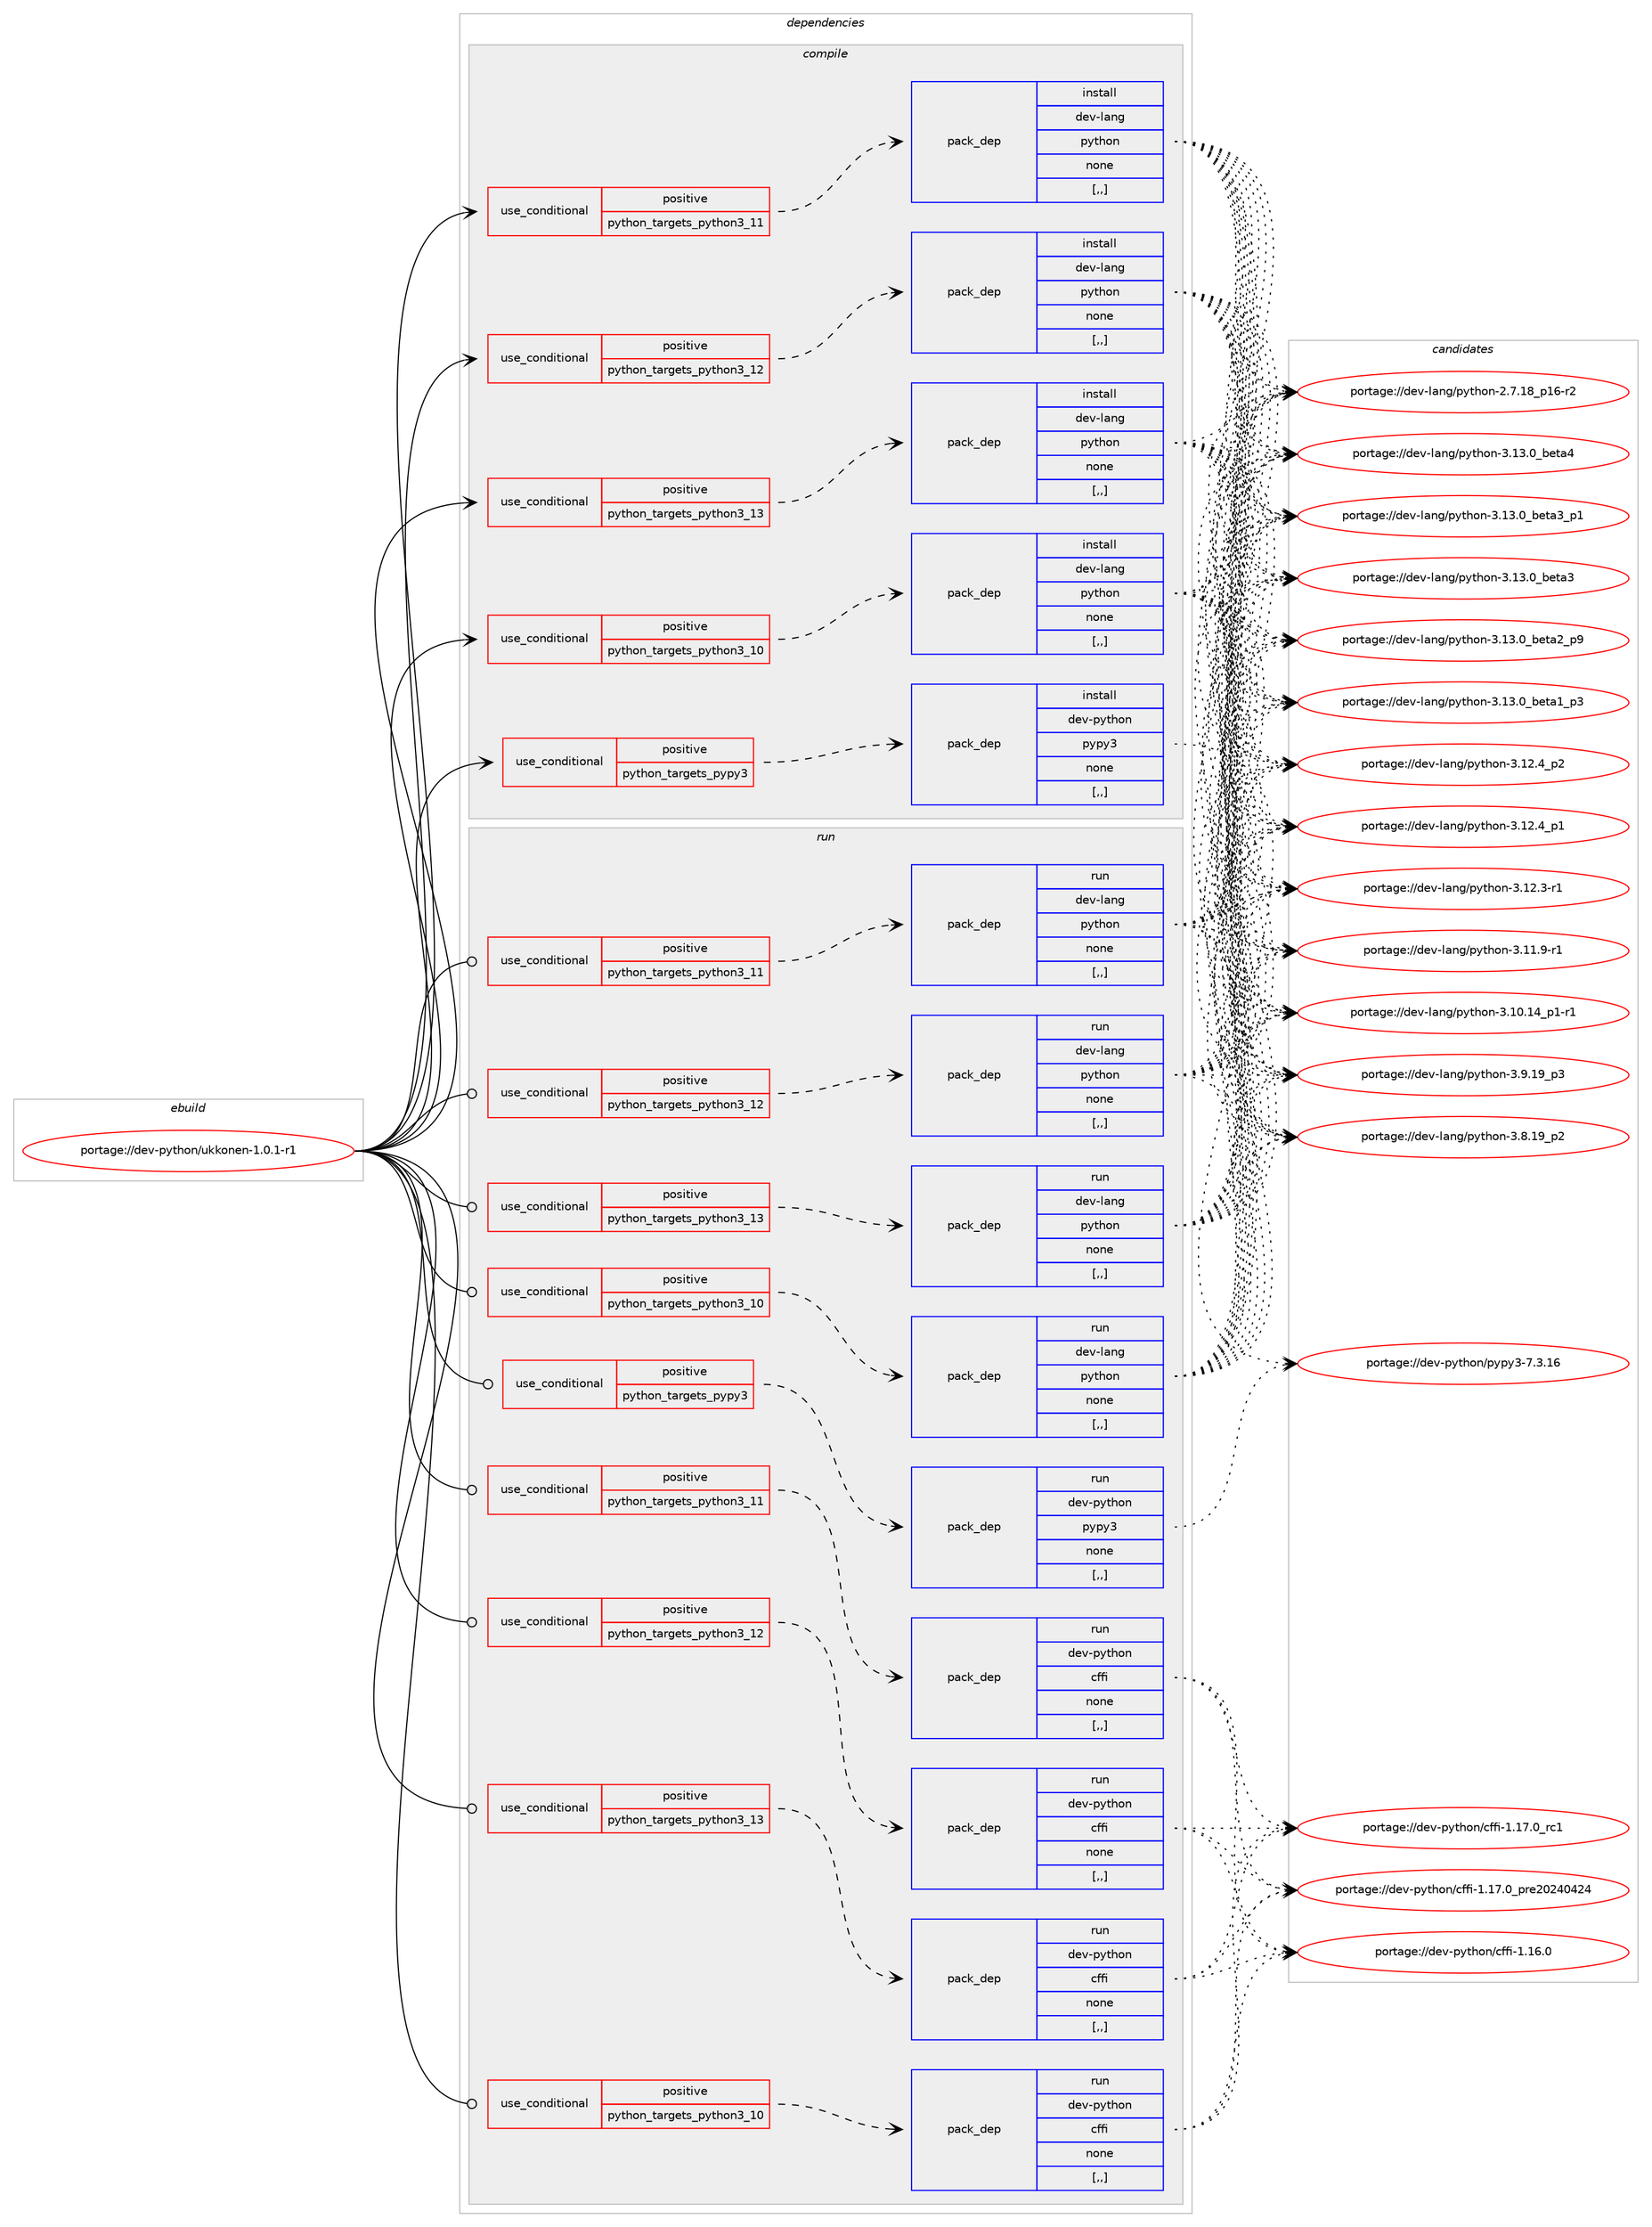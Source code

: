 digraph prolog {

# *************
# Graph options
# *************

newrank=true;
concentrate=true;
compound=true;
graph [rankdir=LR,fontname=Helvetica,fontsize=10,ranksep=1.5];#, ranksep=2.5, nodesep=0.2];
edge  [arrowhead=vee];
node  [fontname=Helvetica,fontsize=10];

# **********
# The ebuild
# **********

subgraph cluster_leftcol {
color=gray;
label=<<i>ebuild</i>>;
id [label="portage://dev-python/ukkonen-1.0.1-r1", color=red, width=4, href="../dev-python/ukkonen-1.0.1-r1.svg"];
}

# ****************
# The dependencies
# ****************

subgraph cluster_midcol {
color=gray;
label=<<i>dependencies</i>>;
subgraph cluster_compile {
fillcolor="#eeeeee";
style=filled;
label=<<i>compile</i>>;
subgraph cond40923 {
dependency166881 [label=<<TABLE BORDER="0" CELLBORDER="1" CELLSPACING="0" CELLPADDING="4"><TR><TD ROWSPAN="3" CELLPADDING="10">use_conditional</TD></TR><TR><TD>positive</TD></TR><TR><TD>python_targets_pypy3</TD></TR></TABLE>>, shape=none, color=red];
subgraph pack124684 {
dependency166882 [label=<<TABLE BORDER="0" CELLBORDER="1" CELLSPACING="0" CELLPADDING="4" WIDTH="220"><TR><TD ROWSPAN="6" CELLPADDING="30">pack_dep</TD></TR><TR><TD WIDTH="110">install</TD></TR><TR><TD>dev-python</TD></TR><TR><TD>pypy3</TD></TR><TR><TD>none</TD></TR><TR><TD>[,,]</TD></TR></TABLE>>, shape=none, color=blue];
}
dependency166881:e -> dependency166882:w [weight=20,style="dashed",arrowhead="vee"];
}
id:e -> dependency166881:w [weight=20,style="solid",arrowhead="vee"];
subgraph cond40924 {
dependency166883 [label=<<TABLE BORDER="0" CELLBORDER="1" CELLSPACING="0" CELLPADDING="4"><TR><TD ROWSPAN="3" CELLPADDING="10">use_conditional</TD></TR><TR><TD>positive</TD></TR><TR><TD>python_targets_python3_10</TD></TR></TABLE>>, shape=none, color=red];
subgraph pack124685 {
dependency166884 [label=<<TABLE BORDER="0" CELLBORDER="1" CELLSPACING="0" CELLPADDING="4" WIDTH="220"><TR><TD ROWSPAN="6" CELLPADDING="30">pack_dep</TD></TR><TR><TD WIDTH="110">install</TD></TR><TR><TD>dev-lang</TD></TR><TR><TD>python</TD></TR><TR><TD>none</TD></TR><TR><TD>[,,]</TD></TR></TABLE>>, shape=none, color=blue];
}
dependency166883:e -> dependency166884:w [weight=20,style="dashed",arrowhead="vee"];
}
id:e -> dependency166883:w [weight=20,style="solid",arrowhead="vee"];
subgraph cond40925 {
dependency166885 [label=<<TABLE BORDER="0" CELLBORDER="1" CELLSPACING="0" CELLPADDING="4"><TR><TD ROWSPAN="3" CELLPADDING="10">use_conditional</TD></TR><TR><TD>positive</TD></TR><TR><TD>python_targets_python3_11</TD></TR></TABLE>>, shape=none, color=red];
subgraph pack124686 {
dependency166886 [label=<<TABLE BORDER="0" CELLBORDER="1" CELLSPACING="0" CELLPADDING="4" WIDTH="220"><TR><TD ROWSPAN="6" CELLPADDING="30">pack_dep</TD></TR><TR><TD WIDTH="110">install</TD></TR><TR><TD>dev-lang</TD></TR><TR><TD>python</TD></TR><TR><TD>none</TD></TR><TR><TD>[,,]</TD></TR></TABLE>>, shape=none, color=blue];
}
dependency166885:e -> dependency166886:w [weight=20,style="dashed",arrowhead="vee"];
}
id:e -> dependency166885:w [weight=20,style="solid",arrowhead="vee"];
subgraph cond40926 {
dependency166887 [label=<<TABLE BORDER="0" CELLBORDER="1" CELLSPACING="0" CELLPADDING="4"><TR><TD ROWSPAN="3" CELLPADDING="10">use_conditional</TD></TR><TR><TD>positive</TD></TR><TR><TD>python_targets_python3_12</TD></TR></TABLE>>, shape=none, color=red];
subgraph pack124687 {
dependency166888 [label=<<TABLE BORDER="0" CELLBORDER="1" CELLSPACING="0" CELLPADDING="4" WIDTH="220"><TR><TD ROWSPAN="6" CELLPADDING="30">pack_dep</TD></TR><TR><TD WIDTH="110">install</TD></TR><TR><TD>dev-lang</TD></TR><TR><TD>python</TD></TR><TR><TD>none</TD></TR><TR><TD>[,,]</TD></TR></TABLE>>, shape=none, color=blue];
}
dependency166887:e -> dependency166888:w [weight=20,style="dashed",arrowhead="vee"];
}
id:e -> dependency166887:w [weight=20,style="solid",arrowhead="vee"];
subgraph cond40927 {
dependency166889 [label=<<TABLE BORDER="0" CELLBORDER="1" CELLSPACING="0" CELLPADDING="4"><TR><TD ROWSPAN="3" CELLPADDING="10">use_conditional</TD></TR><TR><TD>positive</TD></TR><TR><TD>python_targets_python3_13</TD></TR></TABLE>>, shape=none, color=red];
subgraph pack124688 {
dependency166890 [label=<<TABLE BORDER="0" CELLBORDER="1" CELLSPACING="0" CELLPADDING="4" WIDTH="220"><TR><TD ROWSPAN="6" CELLPADDING="30">pack_dep</TD></TR><TR><TD WIDTH="110">install</TD></TR><TR><TD>dev-lang</TD></TR><TR><TD>python</TD></TR><TR><TD>none</TD></TR><TR><TD>[,,]</TD></TR></TABLE>>, shape=none, color=blue];
}
dependency166889:e -> dependency166890:w [weight=20,style="dashed",arrowhead="vee"];
}
id:e -> dependency166889:w [weight=20,style="solid",arrowhead="vee"];
}
subgraph cluster_compileandrun {
fillcolor="#eeeeee";
style=filled;
label=<<i>compile and run</i>>;
}
subgraph cluster_run {
fillcolor="#eeeeee";
style=filled;
label=<<i>run</i>>;
subgraph cond40928 {
dependency166891 [label=<<TABLE BORDER="0" CELLBORDER="1" CELLSPACING="0" CELLPADDING="4"><TR><TD ROWSPAN="3" CELLPADDING="10">use_conditional</TD></TR><TR><TD>positive</TD></TR><TR><TD>python_targets_pypy3</TD></TR></TABLE>>, shape=none, color=red];
subgraph pack124689 {
dependency166892 [label=<<TABLE BORDER="0" CELLBORDER="1" CELLSPACING="0" CELLPADDING="4" WIDTH="220"><TR><TD ROWSPAN="6" CELLPADDING="30">pack_dep</TD></TR><TR><TD WIDTH="110">run</TD></TR><TR><TD>dev-python</TD></TR><TR><TD>pypy3</TD></TR><TR><TD>none</TD></TR><TR><TD>[,,]</TD></TR></TABLE>>, shape=none, color=blue];
}
dependency166891:e -> dependency166892:w [weight=20,style="dashed",arrowhead="vee"];
}
id:e -> dependency166891:w [weight=20,style="solid",arrowhead="odot"];
subgraph cond40929 {
dependency166893 [label=<<TABLE BORDER="0" CELLBORDER="1" CELLSPACING="0" CELLPADDING="4"><TR><TD ROWSPAN="3" CELLPADDING="10">use_conditional</TD></TR><TR><TD>positive</TD></TR><TR><TD>python_targets_python3_10</TD></TR></TABLE>>, shape=none, color=red];
subgraph pack124690 {
dependency166894 [label=<<TABLE BORDER="0" CELLBORDER="1" CELLSPACING="0" CELLPADDING="4" WIDTH="220"><TR><TD ROWSPAN="6" CELLPADDING="30">pack_dep</TD></TR><TR><TD WIDTH="110">run</TD></TR><TR><TD>dev-lang</TD></TR><TR><TD>python</TD></TR><TR><TD>none</TD></TR><TR><TD>[,,]</TD></TR></TABLE>>, shape=none, color=blue];
}
dependency166893:e -> dependency166894:w [weight=20,style="dashed",arrowhead="vee"];
}
id:e -> dependency166893:w [weight=20,style="solid",arrowhead="odot"];
subgraph cond40930 {
dependency166895 [label=<<TABLE BORDER="0" CELLBORDER="1" CELLSPACING="0" CELLPADDING="4"><TR><TD ROWSPAN="3" CELLPADDING="10">use_conditional</TD></TR><TR><TD>positive</TD></TR><TR><TD>python_targets_python3_10</TD></TR></TABLE>>, shape=none, color=red];
subgraph pack124691 {
dependency166896 [label=<<TABLE BORDER="0" CELLBORDER="1" CELLSPACING="0" CELLPADDING="4" WIDTH="220"><TR><TD ROWSPAN="6" CELLPADDING="30">pack_dep</TD></TR><TR><TD WIDTH="110">run</TD></TR><TR><TD>dev-python</TD></TR><TR><TD>cffi</TD></TR><TR><TD>none</TD></TR><TR><TD>[,,]</TD></TR></TABLE>>, shape=none, color=blue];
}
dependency166895:e -> dependency166896:w [weight=20,style="dashed",arrowhead="vee"];
}
id:e -> dependency166895:w [weight=20,style="solid",arrowhead="odot"];
subgraph cond40931 {
dependency166897 [label=<<TABLE BORDER="0" CELLBORDER="1" CELLSPACING="0" CELLPADDING="4"><TR><TD ROWSPAN="3" CELLPADDING="10">use_conditional</TD></TR><TR><TD>positive</TD></TR><TR><TD>python_targets_python3_11</TD></TR></TABLE>>, shape=none, color=red];
subgraph pack124692 {
dependency166898 [label=<<TABLE BORDER="0" CELLBORDER="1" CELLSPACING="0" CELLPADDING="4" WIDTH="220"><TR><TD ROWSPAN="6" CELLPADDING="30">pack_dep</TD></TR><TR><TD WIDTH="110">run</TD></TR><TR><TD>dev-lang</TD></TR><TR><TD>python</TD></TR><TR><TD>none</TD></TR><TR><TD>[,,]</TD></TR></TABLE>>, shape=none, color=blue];
}
dependency166897:e -> dependency166898:w [weight=20,style="dashed",arrowhead="vee"];
}
id:e -> dependency166897:w [weight=20,style="solid",arrowhead="odot"];
subgraph cond40932 {
dependency166899 [label=<<TABLE BORDER="0" CELLBORDER="1" CELLSPACING="0" CELLPADDING="4"><TR><TD ROWSPAN="3" CELLPADDING="10">use_conditional</TD></TR><TR><TD>positive</TD></TR><TR><TD>python_targets_python3_11</TD></TR></TABLE>>, shape=none, color=red];
subgraph pack124693 {
dependency166900 [label=<<TABLE BORDER="0" CELLBORDER="1" CELLSPACING="0" CELLPADDING="4" WIDTH="220"><TR><TD ROWSPAN="6" CELLPADDING="30">pack_dep</TD></TR><TR><TD WIDTH="110">run</TD></TR><TR><TD>dev-python</TD></TR><TR><TD>cffi</TD></TR><TR><TD>none</TD></TR><TR><TD>[,,]</TD></TR></TABLE>>, shape=none, color=blue];
}
dependency166899:e -> dependency166900:w [weight=20,style="dashed",arrowhead="vee"];
}
id:e -> dependency166899:w [weight=20,style="solid",arrowhead="odot"];
subgraph cond40933 {
dependency166901 [label=<<TABLE BORDER="0" CELLBORDER="1" CELLSPACING="0" CELLPADDING="4"><TR><TD ROWSPAN="3" CELLPADDING="10">use_conditional</TD></TR><TR><TD>positive</TD></TR><TR><TD>python_targets_python3_12</TD></TR></TABLE>>, shape=none, color=red];
subgraph pack124694 {
dependency166902 [label=<<TABLE BORDER="0" CELLBORDER="1" CELLSPACING="0" CELLPADDING="4" WIDTH="220"><TR><TD ROWSPAN="6" CELLPADDING="30">pack_dep</TD></TR><TR><TD WIDTH="110">run</TD></TR><TR><TD>dev-lang</TD></TR><TR><TD>python</TD></TR><TR><TD>none</TD></TR><TR><TD>[,,]</TD></TR></TABLE>>, shape=none, color=blue];
}
dependency166901:e -> dependency166902:w [weight=20,style="dashed",arrowhead="vee"];
}
id:e -> dependency166901:w [weight=20,style="solid",arrowhead="odot"];
subgraph cond40934 {
dependency166903 [label=<<TABLE BORDER="0" CELLBORDER="1" CELLSPACING="0" CELLPADDING="4"><TR><TD ROWSPAN="3" CELLPADDING="10">use_conditional</TD></TR><TR><TD>positive</TD></TR><TR><TD>python_targets_python3_12</TD></TR></TABLE>>, shape=none, color=red];
subgraph pack124695 {
dependency166904 [label=<<TABLE BORDER="0" CELLBORDER="1" CELLSPACING="0" CELLPADDING="4" WIDTH="220"><TR><TD ROWSPAN="6" CELLPADDING="30">pack_dep</TD></TR><TR><TD WIDTH="110">run</TD></TR><TR><TD>dev-python</TD></TR><TR><TD>cffi</TD></TR><TR><TD>none</TD></TR><TR><TD>[,,]</TD></TR></TABLE>>, shape=none, color=blue];
}
dependency166903:e -> dependency166904:w [weight=20,style="dashed",arrowhead="vee"];
}
id:e -> dependency166903:w [weight=20,style="solid",arrowhead="odot"];
subgraph cond40935 {
dependency166905 [label=<<TABLE BORDER="0" CELLBORDER="1" CELLSPACING="0" CELLPADDING="4"><TR><TD ROWSPAN="3" CELLPADDING="10">use_conditional</TD></TR><TR><TD>positive</TD></TR><TR><TD>python_targets_python3_13</TD></TR></TABLE>>, shape=none, color=red];
subgraph pack124696 {
dependency166906 [label=<<TABLE BORDER="0" CELLBORDER="1" CELLSPACING="0" CELLPADDING="4" WIDTH="220"><TR><TD ROWSPAN="6" CELLPADDING="30">pack_dep</TD></TR><TR><TD WIDTH="110">run</TD></TR><TR><TD>dev-lang</TD></TR><TR><TD>python</TD></TR><TR><TD>none</TD></TR><TR><TD>[,,]</TD></TR></TABLE>>, shape=none, color=blue];
}
dependency166905:e -> dependency166906:w [weight=20,style="dashed",arrowhead="vee"];
}
id:e -> dependency166905:w [weight=20,style="solid",arrowhead="odot"];
subgraph cond40936 {
dependency166907 [label=<<TABLE BORDER="0" CELLBORDER="1" CELLSPACING="0" CELLPADDING="4"><TR><TD ROWSPAN="3" CELLPADDING="10">use_conditional</TD></TR><TR><TD>positive</TD></TR><TR><TD>python_targets_python3_13</TD></TR></TABLE>>, shape=none, color=red];
subgraph pack124697 {
dependency166908 [label=<<TABLE BORDER="0" CELLBORDER="1" CELLSPACING="0" CELLPADDING="4" WIDTH="220"><TR><TD ROWSPAN="6" CELLPADDING="30">pack_dep</TD></TR><TR><TD WIDTH="110">run</TD></TR><TR><TD>dev-python</TD></TR><TR><TD>cffi</TD></TR><TR><TD>none</TD></TR><TR><TD>[,,]</TD></TR></TABLE>>, shape=none, color=blue];
}
dependency166907:e -> dependency166908:w [weight=20,style="dashed",arrowhead="vee"];
}
id:e -> dependency166907:w [weight=20,style="solid",arrowhead="odot"];
}
}

# **************
# The candidates
# **************

subgraph cluster_choices {
rank=same;
color=gray;
label=<<i>candidates</i>>;

subgraph choice124684 {
color=black;
nodesep=1;
choice10010111845112121116104111110471121211121215145554651464954 [label="portage://dev-python/pypy3-7.3.16", color=red, width=4,href="../dev-python/pypy3-7.3.16.svg"];
dependency166882:e -> choice10010111845112121116104111110471121211121215145554651464954:w [style=dotted,weight="100"];
}
subgraph choice124685 {
color=black;
nodesep=1;
choice1001011184510897110103471121211161041111104551464951464895981011169752 [label="portage://dev-lang/python-3.13.0_beta4", color=red, width=4,href="../dev-lang/python-3.13.0_beta4.svg"];
choice10010111845108971101034711212111610411111045514649514648959810111697519511249 [label="portage://dev-lang/python-3.13.0_beta3_p1", color=red, width=4,href="../dev-lang/python-3.13.0_beta3_p1.svg"];
choice1001011184510897110103471121211161041111104551464951464895981011169751 [label="portage://dev-lang/python-3.13.0_beta3", color=red, width=4,href="../dev-lang/python-3.13.0_beta3.svg"];
choice10010111845108971101034711212111610411111045514649514648959810111697509511257 [label="portage://dev-lang/python-3.13.0_beta2_p9", color=red, width=4,href="../dev-lang/python-3.13.0_beta2_p9.svg"];
choice10010111845108971101034711212111610411111045514649514648959810111697499511251 [label="portage://dev-lang/python-3.13.0_beta1_p3", color=red, width=4,href="../dev-lang/python-3.13.0_beta1_p3.svg"];
choice100101118451089711010347112121116104111110455146495046529511250 [label="portage://dev-lang/python-3.12.4_p2", color=red, width=4,href="../dev-lang/python-3.12.4_p2.svg"];
choice100101118451089711010347112121116104111110455146495046529511249 [label="portage://dev-lang/python-3.12.4_p1", color=red, width=4,href="../dev-lang/python-3.12.4_p1.svg"];
choice100101118451089711010347112121116104111110455146495046514511449 [label="portage://dev-lang/python-3.12.3-r1", color=red, width=4,href="../dev-lang/python-3.12.3-r1.svg"];
choice100101118451089711010347112121116104111110455146494946574511449 [label="portage://dev-lang/python-3.11.9-r1", color=red, width=4,href="../dev-lang/python-3.11.9-r1.svg"];
choice100101118451089711010347112121116104111110455146494846495295112494511449 [label="portage://dev-lang/python-3.10.14_p1-r1", color=red, width=4,href="../dev-lang/python-3.10.14_p1-r1.svg"];
choice100101118451089711010347112121116104111110455146574649579511251 [label="portage://dev-lang/python-3.9.19_p3", color=red, width=4,href="../dev-lang/python-3.9.19_p3.svg"];
choice100101118451089711010347112121116104111110455146564649579511250 [label="portage://dev-lang/python-3.8.19_p2", color=red, width=4,href="../dev-lang/python-3.8.19_p2.svg"];
choice100101118451089711010347112121116104111110455046554649569511249544511450 [label="portage://dev-lang/python-2.7.18_p16-r2", color=red, width=4,href="../dev-lang/python-2.7.18_p16-r2.svg"];
dependency166884:e -> choice1001011184510897110103471121211161041111104551464951464895981011169752:w [style=dotted,weight="100"];
dependency166884:e -> choice10010111845108971101034711212111610411111045514649514648959810111697519511249:w [style=dotted,weight="100"];
dependency166884:e -> choice1001011184510897110103471121211161041111104551464951464895981011169751:w [style=dotted,weight="100"];
dependency166884:e -> choice10010111845108971101034711212111610411111045514649514648959810111697509511257:w [style=dotted,weight="100"];
dependency166884:e -> choice10010111845108971101034711212111610411111045514649514648959810111697499511251:w [style=dotted,weight="100"];
dependency166884:e -> choice100101118451089711010347112121116104111110455146495046529511250:w [style=dotted,weight="100"];
dependency166884:e -> choice100101118451089711010347112121116104111110455146495046529511249:w [style=dotted,weight="100"];
dependency166884:e -> choice100101118451089711010347112121116104111110455146495046514511449:w [style=dotted,weight="100"];
dependency166884:e -> choice100101118451089711010347112121116104111110455146494946574511449:w [style=dotted,weight="100"];
dependency166884:e -> choice100101118451089711010347112121116104111110455146494846495295112494511449:w [style=dotted,weight="100"];
dependency166884:e -> choice100101118451089711010347112121116104111110455146574649579511251:w [style=dotted,weight="100"];
dependency166884:e -> choice100101118451089711010347112121116104111110455146564649579511250:w [style=dotted,weight="100"];
dependency166884:e -> choice100101118451089711010347112121116104111110455046554649569511249544511450:w [style=dotted,weight="100"];
}
subgraph choice124686 {
color=black;
nodesep=1;
choice1001011184510897110103471121211161041111104551464951464895981011169752 [label="portage://dev-lang/python-3.13.0_beta4", color=red, width=4,href="../dev-lang/python-3.13.0_beta4.svg"];
choice10010111845108971101034711212111610411111045514649514648959810111697519511249 [label="portage://dev-lang/python-3.13.0_beta3_p1", color=red, width=4,href="../dev-lang/python-3.13.0_beta3_p1.svg"];
choice1001011184510897110103471121211161041111104551464951464895981011169751 [label="portage://dev-lang/python-3.13.0_beta3", color=red, width=4,href="../dev-lang/python-3.13.0_beta3.svg"];
choice10010111845108971101034711212111610411111045514649514648959810111697509511257 [label="portage://dev-lang/python-3.13.0_beta2_p9", color=red, width=4,href="../dev-lang/python-3.13.0_beta2_p9.svg"];
choice10010111845108971101034711212111610411111045514649514648959810111697499511251 [label="portage://dev-lang/python-3.13.0_beta1_p3", color=red, width=4,href="../dev-lang/python-3.13.0_beta1_p3.svg"];
choice100101118451089711010347112121116104111110455146495046529511250 [label="portage://dev-lang/python-3.12.4_p2", color=red, width=4,href="../dev-lang/python-3.12.4_p2.svg"];
choice100101118451089711010347112121116104111110455146495046529511249 [label="portage://dev-lang/python-3.12.4_p1", color=red, width=4,href="../dev-lang/python-3.12.4_p1.svg"];
choice100101118451089711010347112121116104111110455146495046514511449 [label="portage://dev-lang/python-3.12.3-r1", color=red, width=4,href="../dev-lang/python-3.12.3-r1.svg"];
choice100101118451089711010347112121116104111110455146494946574511449 [label="portage://dev-lang/python-3.11.9-r1", color=red, width=4,href="../dev-lang/python-3.11.9-r1.svg"];
choice100101118451089711010347112121116104111110455146494846495295112494511449 [label="portage://dev-lang/python-3.10.14_p1-r1", color=red, width=4,href="../dev-lang/python-3.10.14_p1-r1.svg"];
choice100101118451089711010347112121116104111110455146574649579511251 [label="portage://dev-lang/python-3.9.19_p3", color=red, width=4,href="../dev-lang/python-3.9.19_p3.svg"];
choice100101118451089711010347112121116104111110455146564649579511250 [label="portage://dev-lang/python-3.8.19_p2", color=red, width=4,href="../dev-lang/python-3.8.19_p2.svg"];
choice100101118451089711010347112121116104111110455046554649569511249544511450 [label="portage://dev-lang/python-2.7.18_p16-r2", color=red, width=4,href="../dev-lang/python-2.7.18_p16-r2.svg"];
dependency166886:e -> choice1001011184510897110103471121211161041111104551464951464895981011169752:w [style=dotted,weight="100"];
dependency166886:e -> choice10010111845108971101034711212111610411111045514649514648959810111697519511249:w [style=dotted,weight="100"];
dependency166886:e -> choice1001011184510897110103471121211161041111104551464951464895981011169751:w [style=dotted,weight="100"];
dependency166886:e -> choice10010111845108971101034711212111610411111045514649514648959810111697509511257:w [style=dotted,weight="100"];
dependency166886:e -> choice10010111845108971101034711212111610411111045514649514648959810111697499511251:w [style=dotted,weight="100"];
dependency166886:e -> choice100101118451089711010347112121116104111110455146495046529511250:w [style=dotted,weight="100"];
dependency166886:e -> choice100101118451089711010347112121116104111110455146495046529511249:w [style=dotted,weight="100"];
dependency166886:e -> choice100101118451089711010347112121116104111110455146495046514511449:w [style=dotted,weight="100"];
dependency166886:e -> choice100101118451089711010347112121116104111110455146494946574511449:w [style=dotted,weight="100"];
dependency166886:e -> choice100101118451089711010347112121116104111110455146494846495295112494511449:w [style=dotted,weight="100"];
dependency166886:e -> choice100101118451089711010347112121116104111110455146574649579511251:w [style=dotted,weight="100"];
dependency166886:e -> choice100101118451089711010347112121116104111110455146564649579511250:w [style=dotted,weight="100"];
dependency166886:e -> choice100101118451089711010347112121116104111110455046554649569511249544511450:w [style=dotted,weight="100"];
}
subgraph choice124687 {
color=black;
nodesep=1;
choice1001011184510897110103471121211161041111104551464951464895981011169752 [label="portage://dev-lang/python-3.13.0_beta4", color=red, width=4,href="../dev-lang/python-3.13.0_beta4.svg"];
choice10010111845108971101034711212111610411111045514649514648959810111697519511249 [label="portage://dev-lang/python-3.13.0_beta3_p1", color=red, width=4,href="../dev-lang/python-3.13.0_beta3_p1.svg"];
choice1001011184510897110103471121211161041111104551464951464895981011169751 [label="portage://dev-lang/python-3.13.0_beta3", color=red, width=4,href="../dev-lang/python-3.13.0_beta3.svg"];
choice10010111845108971101034711212111610411111045514649514648959810111697509511257 [label="portage://dev-lang/python-3.13.0_beta2_p9", color=red, width=4,href="../dev-lang/python-3.13.0_beta2_p9.svg"];
choice10010111845108971101034711212111610411111045514649514648959810111697499511251 [label="portage://dev-lang/python-3.13.0_beta1_p3", color=red, width=4,href="../dev-lang/python-3.13.0_beta1_p3.svg"];
choice100101118451089711010347112121116104111110455146495046529511250 [label="portage://dev-lang/python-3.12.4_p2", color=red, width=4,href="../dev-lang/python-3.12.4_p2.svg"];
choice100101118451089711010347112121116104111110455146495046529511249 [label="portage://dev-lang/python-3.12.4_p1", color=red, width=4,href="../dev-lang/python-3.12.4_p1.svg"];
choice100101118451089711010347112121116104111110455146495046514511449 [label="portage://dev-lang/python-3.12.3-r1", color=red, width=4,href="../dev-lang/python-3.12.3-r1.svg"];
choice100101118451089711010347112121116104111110455146494946574511449 [label="portage://dev-lang/python-3.11.9-r1", color=red, width=4,href="../dev-lang/python-3.11.9-r1.svg"];
choice100101118451089711010347112121116104111110455146494846495295112494511449 [label="portage://dev-lang/python-3.10.14_p1-r1", color=red, width=4,href="../dev-lang/python-3.10.14_p1-r1.svg"];
choice100101118451089711010347112121116104111110455146574649579511251 [label="portage://dev-lang/python-3.9.19_p3", color=red, width=4,href="../dev-lang/python-3.9.19_p3.svg"];
choice100101118451089711010347112121116104111110455146564649579511250 [label="portage://dev-lang/python-3.8.19_p2", color=red, width=4,href="../dev-lang/python-3.8.19_p2.svg"];
choice100101118451089711010347112121116104111110455046554649569511249544511450 [label="portage://dev-lang/python-2.7.18_p16-r2", color=red, width=4,href="../dev-lang/python-2.7.18_p16-r2.svg"];
dependency166888:e -> choice1001011184510897110103471121211161041111104551464951464895981011169752:w [style=dotted,weight="100"];
dependency166888:e -> choice10010111845108971101034711212111610411111045514649514648959810111697519511249:w [style=dotted,weight="100"];
dependency166888:e -> choice1001011184510897110103471121211161041111104551464951464895981011169751:w [style=dotted,weight="100"];
dependency166888:e -> choice10010111845108971101034711212111610411111045514649514648959810111697509511257:w [style=dotted,weight="100"];
dependency166888:e -> choice10010111845108971101034711212111610411111045514649514648959810111697499511251:w [style=dotted,weight="100"];
dependency166888:e -> choice100101118451089711010347112121116104111110455146495046529511250:w [style=dotted,weight="100"];
dependency166888:e -> choice100101118451089711010347112121116104111110455146495046529511249:w [style=dotted,weight="100"];
dependency166888:e -> choice100101118451089711010347112121116104111110455146495046514511449:w [style=dotted,weight="100"];
dependency166888:e -> choice100101118451089711010347112121116104111110455146494946574511449:w [style=dotted,weight="100"];
dependency166888:e -> choice100101118451089711010347112121116104111110455146494846495295112494511449:w [style=dotted,weight="100"];
dependency166888:e -> choice100101118451089711010347112121116104111110455146574649579511251:w [style=dotted,weight="100"];
dependency166888:e -> choice100101118451089711010347112121116104111110455146564649579511250:w [style=dotted,weight="100"];
dependency166888:e -> choice100101118451089711010347112121116104111110455046554649569511249544511450:w [style=dotted,weight="100"];
}
subgraph choice124688 {
color=black;
nodesep=1;
choice1001011184510897110103471121211161041111104551464951464895981011169752 [label="portage://dev-lang/python-3.13.0_beta4", color=red, width=4,href="../dev-lang/python-3.13.0_beta4.svg"];
choice10010111845108971101034711212111610411111045514649514648959810111697519511249 [label="portage://dev-lang/python-3.13.0_beta3_p1", color=red, width=4,href="../dev-lang/python-3.13.0_beta3_p1.svg"];
choice1001011184510897110103471121211161041111104551464951464895981011169751 [label="portage://dev-lang/python-3.13.0_beta3", color=red, width=4,href="../dev-lang/python-3.13.0_beta3.svg"];
choice10010111845108971101034711212111610411111045514649514648959810111697509511257 [label="portage://dev-lang/python-3.13.0_beta2_p9", color=red, width=4,href="../dev-lang/python-3.13.0_beta2_p9.svg"];
choice10010111845108971101034711212111610411111045514649514648959810111697499511251 [label="portage://dev-lang/python-3.13.0_beta1_p3", color=red, width=4,href="../dev-lang/python-3.13.0_beta1_p3.svg"];
choice100101118451089711010347112121116104111110455146495046529511250 [label="portage://dev-lang/python-3.12.4_p2", color=red, width=4,href="../dev-lang/python-3.12.4_p2.svg"];
choice100101118451089711010347112121116104111110455146495046529511249 [label="portage://dev-lang/python-3.12.4_p1", color=red, width=4,href="../dev-lang/python-3.12.4_p1.svg"];
choice100101118451089711010347112121116104111110455146495046514511449 [label="portage://dev-lang/python-3.12.3-r1", color=red, width=4,href="../dev-lang/python-3.12.3-r1.svg"];
choice100101118451089711010347112121116104111110455146494946574511449 [label="portage://dev-lang/python-3.11.9-r1", color=red, width=4,href="../dev-lang/python-3.11.9-r1.svg"];
choice100101118451089711010347112121116104111110455146494846495295112494511449 [label="portage://dev-lang/python-3.10.14_p1-r1", color=red, width=4,href="../dev-lang/python-3.10.14_p1-r1.svg"];
choice100101118451089711010347112121116104111110455146574649579511251 [label="portage://dev-lang/python-3.9.19_p3", color=red, width=4,href="../dev-lang/python-3.9.19_p3.svg"];
choice100101118451089711010347112121116104111110455146564649579511250 [label="portage://dev-lang/python-3.8.19_p2", color=red, width=4,href="../dev-lang/python-3.8.19_p2.svg"];
choice100101118451089711010347112121116104111110455046554649569511249544511450 [label="portage://dev-lang/python-2.7.18_p16-r2", color=red, width=4,href="../dev-lang/python-2.7.18_p16-r2.svg"];
dependency166890:e -> choice1001011184510897110103471121211161041111104551464951464895981011169752:w [style=dotted,weight="100"];
dependency166890:e -> choice10010111845108971101034711212111610411111045514649514648959810111697519511249:w [style=dotted,weight="100"];
dependency166890:e -> choice1001011184510897110103471121211161041111104551464951464895981011169751:w [style=dotted,weight="100"];
dependency166890:e -> choice10010111845108971101034711212111610411111045514649514648959810111697509511257:w [style=dotted,weight="100"];
dependency166890:e -> choice10010111845108971101034711212111610411111045514649514648959810111697499511251:w [style=dotted,weight="100"];
dependency166890:e -> choice100101118451089711010347112121116104111110455146495046529511250:w [style=dotted,weight="100"];
dependency166890:e -> choice100101118451089711010347112121116104111110455146495046529511249:w [style=dotted,weight="100"];
dependency166890:e -> choice100101118451089711010347112121116104111110455146495046514511449:w [style=dotted,weight="100"];
dependency166890:e -> choice100101118451089711010347112121116104111110455146494946574511449:w [style=dotted,weight="100"];
dependency166890:e -> choice100101118451089711010347112121116104111110455146494846495295112494511449:w [style=dotted,weight="100"];
dependency166890:e -> choice100101118451089711010347112121116104111110455146574649579511251:w [style=dotted,weight="100"];
dependency166890:e -> choice100101118451089711010347112121116104111110455146564649579511250:w [style=dotted,weight="100"];
dependency166890:e -> choice100101118451089711010347112121116104111110455046554649569511249544511450:w [style=dotted,weight="100"];
}
subgraph choice124689 {
color=black;
nodesep=1;
choice10010111845112121116104111110471121211121215145554651464954 [label="portage://dev-python/pypy3-7.3.16", color=red, width=4,href="../dev-python/pypy3-7.3.16.svg"];
dependency166892:e -> choice10010111845112121116104111110471121211121215145554651464954:w [style=dotted,weight="100"];
}
subgraph choice124690 {
color=black;
nodesep=1;
choice1001011184510897110103471121211161041111104551464951464895981011169752 [label="portage://dev-lang/python-3.13.0_beta4", color=red, width=4,href="../dev-lang/python-3.13.0_beta4.svg"];
choice10010111845108971101034711212111610411111045514649514648959810111697519511249 [label="portage://dev-lang/python-3.13.0_beta3_p1", color=red, width=4,href="../dev-lang/python-3.13.0_beta3_p1.svg"];
choice1001011184510897110103471121211161041111104551464951464895981011169751 [label="portage://dev-lang/python-3.13.0_beta3", color=red, width=4,href="../dev-lang/python-3.13.0_beta3.svg"];
choice10010111845108971101034711212111610411111045514649514648959810111697509511257 [label="portage://dev-lang/python-3.13.0_beta2_p9", color=red, width=4,href="../dev-lang/python-3.13.0_beta2_p9.svg"];
choice10010111845108971101034711212111610411111045514649514648959810111697499511251 [label="portage://dev-lang/python-3.13.0_beta1_p3", color=red, width=4,href="../dev-lang/python-3.13.0_beta1_p3.svg"];
choice100101118451089711010347112121116104111110455146495046529511250 [label="portage://dev-lang/python-3.12.4_p2", color=red, width=4,href="../dev-lang/python-3.12.4_p2.svg"];
choice100101118451089711010347112121116104111110455146495046529511249 [label="portage://dev-lang/python-3.12.4_p1", color=red, width=4,href="../dev-lang/python-3.12.4_p1.svg"];
choice100101118451089711010347112121116104111110455146495046514511449 [label="portage://dev-lang/python-3.12.3-r1", color=red, width=4,href="../dev-lang/python-3.12.3-r1.svg"];
choice100101118451089711010347112121116104111110455146494946574511449 [label="portage://dev-lang/python-3.11.9-r1", color=red, width=4,href="../dev-lang/python-3.11.9-r1.svg"];
choice100101118451089711010347112121116104111110455146494846495295112494511449 [label="portage://dev-lang/python-3.10.14_p1-r1", color=red, width=4,href="../dev-lang/python-3.10.14_p1-r1.svg"];
choice100101118451089711010347112121116104111110455146574649579511251 [label="portage://dev-lang/python-3.9.19_p3", color=red, width=4,href="../dev-lang/python-3.9.19_p3.svg"];
choice100101118451089711010347112121116104111110455146564649579511250 [label="portage://dev-lang/python-3.8.19_p2", color=red, width=4,href="../dev-lang/python-3.8.19_p2.svg"];
choice100101118451089711010347112121116104111110455046554649569511249544511450 [label="portage://dev-lang/python-2.7.18_p16-r2", color=red, width=4,href="../dev-lang/python-2.7.18_p16-r2.svg"];
dependency166894:e -> choice1001011184510897110103471121211161041111104551464951464895981011169752:w [style=dotted,weight="100"];
dependency166894:e -> choice10010111845108971101034711212111610411111045514649514648959810111697519511249:w [style=dotted,weight="100"];
dependency166894:e -> choice1001011184510897110103471121211161041111104551464951464895981011169751:w [style=dotted,weight="100"];
dependency166894:e -> choice10010111845108971101034711212111610411111045514649514648959810111697509511257:w [style=dotted,weight="100"];
dependency166894:e -> choice10010111845108971101034711212111610411111045514649514648959810111697499511251:w [style=dotted,weight="100"];
dependency166894:e -> choice100101118451089711010347112121116104111110455146495046529511250:w [style=dotted,weight="100"];
dependency166894:e -> choice100101118451089711010347112121116104111110455146495046529511249:w [style=dotted,weight="100"];
dependency166894:e -> choice100101118451089711010347112121116104111110455146495046514511449:w [style=dotted,weight="100"];
dependency166894:e -> choice100101118451089711010347112121116104111110455146494946574511449:w [style=dotted,weight="100"];
dependency166894:e -> choice100101118451089711010347112121116104111110455146494846495295112494511449:w [style=dotted,weight="100"];
dependency166894:e -> choice100101118451089711010347112121116104111110455146574649579511251:w [style=dotted,weight="100"];
dependency166894:e -> choice100101118451089711010347112121116104111110455146564649579511250:w [style=dotted,weight="100"];
dependency166894:e -> choice100101118451089711010347112121116104111110455046554649569511249544511450:w [style=dotted,weight="100"];
}
subgraph choice124691 {
color=black;
nodesep=1;
choice10010111845112121116104111110479910210210545494649554648951149949 [label="portage://dev-python/cffi-1.17.0_rc1", color=red, width=4,href="../dev-python/cffi-1.17.0_rc1.svg"];
choice10010111845112121116104111110479910210210545494649554648951121141015048505248525052 [label="portage://dev-python/cffi-1.17.0_pre20240424", color=red, width=4,href="../dev-python/cffi-1.17.0_pre20240424.svg"];
choice10010111845112121116104111110479910210210545494649544648 [label="portage://dev-python/cffi-1.16.0", color=red, width=4,href="../dev-python/cffi-1.16.0.svg"];
dependency166896:e -> choice10010111845112121116104111110479910210210545494649554648951149949:w [style=dotted,weight="100"];
dependency166896:e -> choice10010111845112121116104111110479910210210545494649554648951121141015048505248525052:w [style=dotted,weight="100"];
dependency166896:e -> choice10010111845112121116104111110479910210210545494649544648:w [style=dotted,weight="100"];
}
subgraph choice124692 {
color=black;
nodesep=1;
choice1001011184510897110103471121211161041111104551464951464895981011169752 [label="portage://dev-lang/python-3.13.0_beta4", color=red, width=4,href="../dev-lang/python-3.13.0_beta4.svg"];
choice10010111845108971101034711212111610411111045514649514648959810111697519511249 [label="portage://dev-lang/python-3.13.0_beta3_p1", color=red, width=4,href="../dev-lang/python-3.13.0_beta3_p1.svg"];
choice1001011184510897110103471121211161041111104551464951464895981011169751 [label="portage://dev-lang/python-3.13.0_beta3", color=red, width=4,href="../dev-lang/python-3.13.0_beta3.svg"];
choice10010111845108971101034711212111610411111045514649514648959810111697509511257 [label="portage://dev-lang/python-3.13.0_beta2_p9", color=red, width=4,href="../dev-lang/python-3.13.0_beta2_p9.svg"];
choice10010111845108971101034711212111610411111045514649514648959810111697499511251 [label="portage://dev-lang/python-3.13.0_beta1_p3", color=red, width=4,href="../dev-lang/python-3.13.0_beta1_p3.svg"];
choice100101118451089711010347112121116104111110455146495046529511250 [label="portage://dev-lang/python-3.12.4_p2", color=red, width=4,href="../dev-lang/python-3.12.4_p2.svg"];
choice100101118451089711010347112121116104111110455146495046529511249 [label="portage://dev-lang/python-3.12.4_p1", color=red, width=4,href="../dev-lang/python-3.12.4_p1.svg"];
choice100101118451089711010347112121116104111110455146495046514511449 [label="portage://dev-lang/python-3.12.3-r1", color=red, width=4,href="../dev-lang/python-3.12.3-r1.svg"];
choice100101118451089711010347112121116104111110455146494946574511449 [label="portage://dev-lang/python-3.11.9-r1", color=red, width=4,href="../dev-lang/python-3.11.9-r1.svg"];
choice100101118451089711010347112121116104111110455146494846495295112494511449 [label="portage://dev-lang/python-3.10.14_p1-r1", color=red, width=4,href="../dev-lang/python-3.10.14_p1-r1.svg"];
choice100101118451089711010347112121116104111110455146574649579511251 [label="portage://dev-lang/python-3.9.19_p3", color=red, width=4,href="../dev-lang/python-3.9.19_p3.svg"];
choice100101118451089711010347112121116104111110455146564649579511250 [label="portage://dev-lang/python-3.8.19_p2", color=red, width=4,href="../dev-lang/python-3.8.19_p2.svg"];
choice100101118451089711010347112121116104111110455046554649569511249544511450 [label="portage://dev-lang/python-2.7.18_p16-r2", color=red, width=4,href="../dev-lang/python-2.7.18_p16-r2.svg"];
dependency166898:e -> choice1001011184510897110103471121211161041111104551464951464895981011169752:w [style=dotted,weight="100"];
dependency166898:e -> choice10010111845108971101034711212111610411111045514649514648959810111697519511249:w [style=dotted,weight="100"];
dependency166898:e -> choice1001011184510897110103471121211161041111104551464951464895981011169751:w [style=dotted,weight="100"];
dependency166898:e -> choice10010111845108971101034711212111610411111045514649514648959810111697509511257:w [style=dotted,weight="100"];
dependency166898:e -> choice10010111845108971101034711212111610411111045514649514648959810111697499511251:w [style=dotted,weight="100"];
dependency166898:e -> choice100101118451089711010347112121116104111110455146495046529511250:w [style=dotted,weight="100"];
dependency166898:e -> choice100101118451089711010347112121116104111110455146495046529511249:w [style=dotted,weight="100"];
dependency166898:e -> choice100101118451089711010347112121116104111110455146495046514511449:w [style=dotted,weight="100"];
dependency166898:e -> choice100101118451089711010347112121116104111110455146494946574511449:w [style=dotted,weight="100"];
dependency166898:e -> choice100101118451089711010347112121116104111110455146494846495295112494511449:w [style=dotted,weight="100"];
dependency166898:e -> choice100101118451089711010347112121116104111110455146574649579511251:w [style=dotted,weight="100"];
dependency166898:e -> choice100101118451089711010347112121116104111110455146564649579511250:w [style=dotted,weight="100"];
dependency166898:e -> choice100101118451089711010347112121116104111110455046554649569511249544511450:w [style=dotted,weight="100"];
}
subgraph choice124693 {
color=black;
nodesep=1;
choice10010111845112121116104111110479910210210545494649554648951149949 [label="portage://dev-python/cffi-1.17.0_rc1", color=red, width=4,href="../dev-python/cffi-1.17.0_rc1.svg"];
choice10010111845112121116104111110479910210210545494649554648951121141015048505248525052 [label="portage://dev-python/cffi-1.17.0_pre20240424", color=red, width=4,href="../dev-python/cffi-1.17.0_pre20240424.svg"];
choice10010111845112121116104111110479910210210545494649544648 [label="portage://dev-python/cffi-1.16.0", color=red, width=4,href="../dev-python/cffi-1.16.0.svg"];
dependency166900:e -> choice10010111845112121116104111110479910210210545494649554648951149949:w [style=dotted,weight="100"];
dependency166900:e -> choice10010111845112121116104111110479910210210545494649554648951121141015048505248525052:w [style=dotted,weight="100"];
dependency166900:e -> choice10010111845112121116104111110479910210210545494649544648:w [style=dotted,weight="100"];
}
subgraph choice124694 {
color=black;
nodesep=1;
choice1001011184510897110103471121211161041111104551464951464895981011169752 [label="portage://dev-lang/python-3.13.0_beta4", color=red, width=4,href="../dev-lang/python-3.13.0_beta4.svg"];
choice10010111845108971101034711212111610411111045514649514648959810111697519511249 [label="portage://dev-lang/python-3.13.0_beta3_p1", color=red, width=4,href="../dev-lang/python-3.13.0_beta3_p1.svg"];
choice1001011184510897110103471121211161041111104551464951464895981011169751 [label="portage://dev-lang/python-3.13.0_beta3", color=red, width=4,href="../dev-lang/python-3.13.0_beta3.svg"];
choice10010111845108971101034711212111610411111045514649514648959810111697509511257 [label="portage://dev-lang/python-3.13.0_beta2_p9", color=red, width=4,href="../dev-lang/python-3.13.0_beta2_p9.svg"];
choice10010111845108971101034711212111610411111045514649514648959810111697499511251 [label="portage://dev-lang/python-3.13.0_beta1_p3", color=red, width=4,href="../dev-lang/python-3.13.0_beta1_p3.svg"];
choice100101118451089711010347112121116104111110455146495046529511250 [label="portage://dev-lang/python-3.12.4_p2", color=red, width=4,href="../dev-lang/python-3.12.4_p2.svg"];
choice100101118451089711010347112121116104111110455146495046529511249 [label="portage://dev-lang/python-3.12.4_p1", color=red, width=4,href="../dev-lang/python-3.12.4_p1.svg"];
choice100101118451089711010347112121116104111110455146495046514511449 [label="portage://dev-lang/python-3.12.3-r1", color=red, width=4,href="../dev-lang/python-3.12.3-r1.svg"];
choice100101118451089711010347112121116104111110455146494946574511449 [label="portage://dev-lang/python-3.11.9-r1", color=red, width=4,href="../dev-lang/python-3.11.9-r1.svg"];
choice100101118451089711010347112121116104111110455146494846495295112494511449 [label="portage://dev-lang/python-3.10.14_p1-r1", color=red, width=4,href="../dev-lang/python-3.10.14_p1-r1.svg"];
choice100101118451089711010347112121116104111110455146574649579511251 [label="portage://dev-lang/python-3.9.19_p3", color=red, width=4,href="../dev-lang/python-3.9.19_p3.svg"];
choice100101118451089711010347112121116104111110455146564649579511250 [label="portage://dev-lang/python-3.8.19_p2", color=red, width=4,href="../dev-lang/python-3.8.19_p2.svg"];
choice100101118451089711010347112121116104111110455046554649569511249544511450 [label="portage://dev-lang/python-2.7.18_p16-r2", color=red, width=4,href="../dev-lang/python-2.7.18_p16-r2.svg"];
dependency166902:e -> choice1001011184510897110103471121211161041111104551464951464895981011169752:w [style=dotted,weight="100"];
dependency166902:e -> choice10010111845108971101034711212111610411111045514649514648959810111697519511249:w [style=dotted,weight="100"];
dependency166902:e -> choice1001011184510897110103471121211161041111104551464951464895981011169751:w [style=dotted,weight="100"];
dependency166902:e -> choice10010111845108971101034711212111610411111045514649514648959810111697509511257:w [style=dotted,weight="100"];
dependency166902:e -> choice10010111845108971101034711212111610411111045514649514648959810111697499511251:w [style=dotted,weight="100"];
dependency166902:e -> choice100101118451089711010347112121116104111110455146495046529511250:w [style=dotted,weight="100"];
dependency166902:e -> choice100101118451089711010347112121116104111110455146495046529511249:w [style=dotted,weight="100"];
dependency166902:e -> choice100101118451089711010347112121116104111110455146495046514511449:w [style=dotted,weight="100"];
dependency166902:e -> choice100101118451089711010347112121116104111110455146494946574511449:w [style=dotted,weight="100"];
dependency166902:e -> choice100101118451089711010347112121116104111110455146494846495295112494511449:w [style=dotted,weight="100"];
dependency166902:e -> choice100101118451089711010347112121116104111110455146574649579511251:w [style=dotted,weight="100"];
dependency166902:e -> choice100101118451089711010347112121116104111110455146564649579511250:w [style=dotted,weight="100"];
dependency166902:e -> choice100101118451089711010347112121116104111110455046554649569511249544511450:w [style=dotted,weight="100"];
}
subgraph choice124695 {
color=black;
nodesep=1;
choice10010111845112121116104111110479910210210545494649554648951149949 [label="portage://dev-python/cffi-1.17.0_rc1", color=red, width=4,href="../dev-python/cffi-1.17.0_rc1.svg"];
choice10010111845112121116104111110479910210210545494649554648951121141015048505248525052 [label="portage://dev-python/cffi-1.17.0_pre20240424", color=red, width=4,href="../dev-python/cffi-1.17.0_pre20240424.svg"];
choice10010111845112121116104111110479910210210545494649544648 [label="portage://dev-python/cffi-1.16.0", color=red, width=4,href="../dev-python/cffi-1.16.0.svg"];
dependency166904:e -> choice10010111845112121116104111110479910210210545494649554648951149949:w [style=dotted,weight="100"];
dependency166904:e -> choice10010111845112121116104111110479910210210545494649554648951121141015048505248525052:w [style=dotted,weight="100"];
dependency166904:e -> choice10010111845112121116104111110479910210210545494649544648:w [style=dotted,weight="100"];
}
subgraph choice124696 {
color=black;
nodesep=1;
choice1001011184510897110103471121211161041111104551464951464895981011169752 [label="portage://dev-lang/python-3.13.0_beta4", color=red, width=4,href="../dev-lang/python-3.13.0_beta4.svg"];
choice10010111845108971101034711212111610411111045514649514648959810111697519511249 [label="portage://dev-lang/python-3.13.0_beta3_p1", color=red, width=4,href="../dev-lang/python-3.13.0_beta3_p1.svg"];
choice1001011184510897110103471121211161041111104551464951464895981011169751 [label="portage://dev-lang/python-3.13.0_beta3", color=red, width=4,href="../dev-lang/python-3.13.0_beta3.svg"];
choice10010111845108971101034711212111610411111045514649514648959810111697509511257 [label="portage://dev-lang/python-3.13.0_beta2_p9", color=red, width=4,href="../dev-lang/python-3.13.0_beta2_p9.svg"];
choice10010111845108971101034711212111610411111045514649514648959810111697499511251 [label="portage://dev-lang/python-3.13.0_beta1_p3", color=red, width=4,href="../dev-lang/python-3.13.0_beta1_p3.svg"];
choice100101118451089711010347112121116104111110455146495046529511250 [label="portage://dev-lang/python-3.12.4_p2", color=red, width=4,href="../dev-lang/python-3.12.4_p2.svg"];
choice100101118451089711010347112121116104111110455146495046529511249 [label="portage://dev-lang/python-3.12.4_p1", color=red, width=4,href="../dev-lang/python-3.12.4_p1.svg"];
choice100101118451089711010347112121116104111110455146495046514511449 [label="portage://dev-lang/python-3.12.3-r1", color=red, width=4,href="../dev-lang/python-3.12.3-r1.svg"];
choice100101118451089711010347112121116104111110455146494946574511449 [label="portage://dev-lang/python-3.11.9-r1", color=red, width=4,href="../dev-lang/python-3.11.9-r1.svg"];
choice100101118451089711010347112121116104111110455146494846495295112494511449 [label="portage://dev-lang/python-3.10.14_p1-r1", color=red, width=4,href="../dev-lang/python-3.10.14_p1-r1.svg"];
choice100101118451089711010347112121116104111110455146574649579511251 [label="portage://dev-lang/python-3.9.19_p3", color=red, width=4,href="../dev-lang/python-3.9.19_p3.svg"];
choice100101118451089711010347112121116104111110455146564649579511250 [label="portage://dev-lang/python-3.8.19_p2", color=red, width=4,href="../dev-lang/python-3.8.19_p2.svg"];
choice100101118451089711010347112121116104111110455046554649569511249544511450 [label="portage://dev-lang/python-2.7.18_p16-r2", color=red, width=4,href="../dev-lang/python-2.7.18_p16-r2.svg"];
dependency166906:e -> choice1001011184510897110103471121211161041111104551464951464895981011169752:w [style=dotted,weight="100"];
dependency166906:e -> choice10010111845108971101034711212111610411111045514649514648959810111697519511249:w [style=dotted,weight="100"];
dependency166906:e -> choice1001011184510897110103471121211161041111104551464951464895981011169751:w [style=dotted,weight="100"];
dependency166906:e -> choice10010111845108971101034711212111610411111045514649514648959810111697509511257:w [style=dotted,weight="100"];
dependency166906:e -> choice10010111845108971101034711212111610411111045514649514648959810111697499511251:w [style=dotted,weight="100"];
dependency166906:e -> choice100101118451089711010347112121116104111110455146495046529511250:w [style=dotted,weight="100"];
dependency166906:e -> choice100101118451089711010347112121116104111110455146495046529511249:w [style=dotted,weight="100"];
dependency166906:e -> choice100101118451089711010347112121116104111110455146495046514511449:w [style=dotted,weight="100"];
dependency166906:e -> choice100101118451089711010347112121116104111110455146494946574511449:w [style=dotted,weight="100"];
dependency166906:e -> choice100101118451089711010347112121116104111110455146494846495295112494511449:w [style=dotted,weight="100"];
dependency166906:e -> choice100101118451089711010347112121116104111110455146574649579511251:w [style=dotted,weight="100"];
dependency166906:e -> choice100101118451089711010347112121116104111110455146564649579511250:w [style=dotted,weight="100"];
dependency166906:e -> choice100101118451089711010347112121116104111110455046554649569511249544511450:w [style=dotted,weight="100"];
}
subgraph choice124697 {
color=black;
nodesep=1;
choice10010111845112121116104111110479910210210545494649554648951149949 [label="portage://dev-python/cffi-1.17.0_rc1", color=red, width=4,href="../dev-python/cffi-1.17.0_rc1.svg"];
choice10010111845112121116104111110479910210210545494649554648951121141015048505248525052 [label="portage://dev-python/cffi-1.17.0_pre20240424", color=red, width=4,href="../dev-python/cffi-1.17.0_pre20240424.svg"];
choice10010111845112121116104111110479910210210545494649544648 [label="portage://dev-python/cffi-1.16.0", color=red, width=4,href="../dev-python/cffi-1.16.0.svg"];
dependency166908:e -> choice10010111845112121116104111110479910210210545494649554648951149949:w [style=dotted,weight="100"];
dependency166908:e -> choice10010111845112121116104111110479910210210545494649554648951121141015048505248525052:w [style=dotted,weight="100"];
dependency166908:e -> choice10010111845112121116104111110479910210210545494649544648:w [style=dotted,weight="100"];
}
}

}
